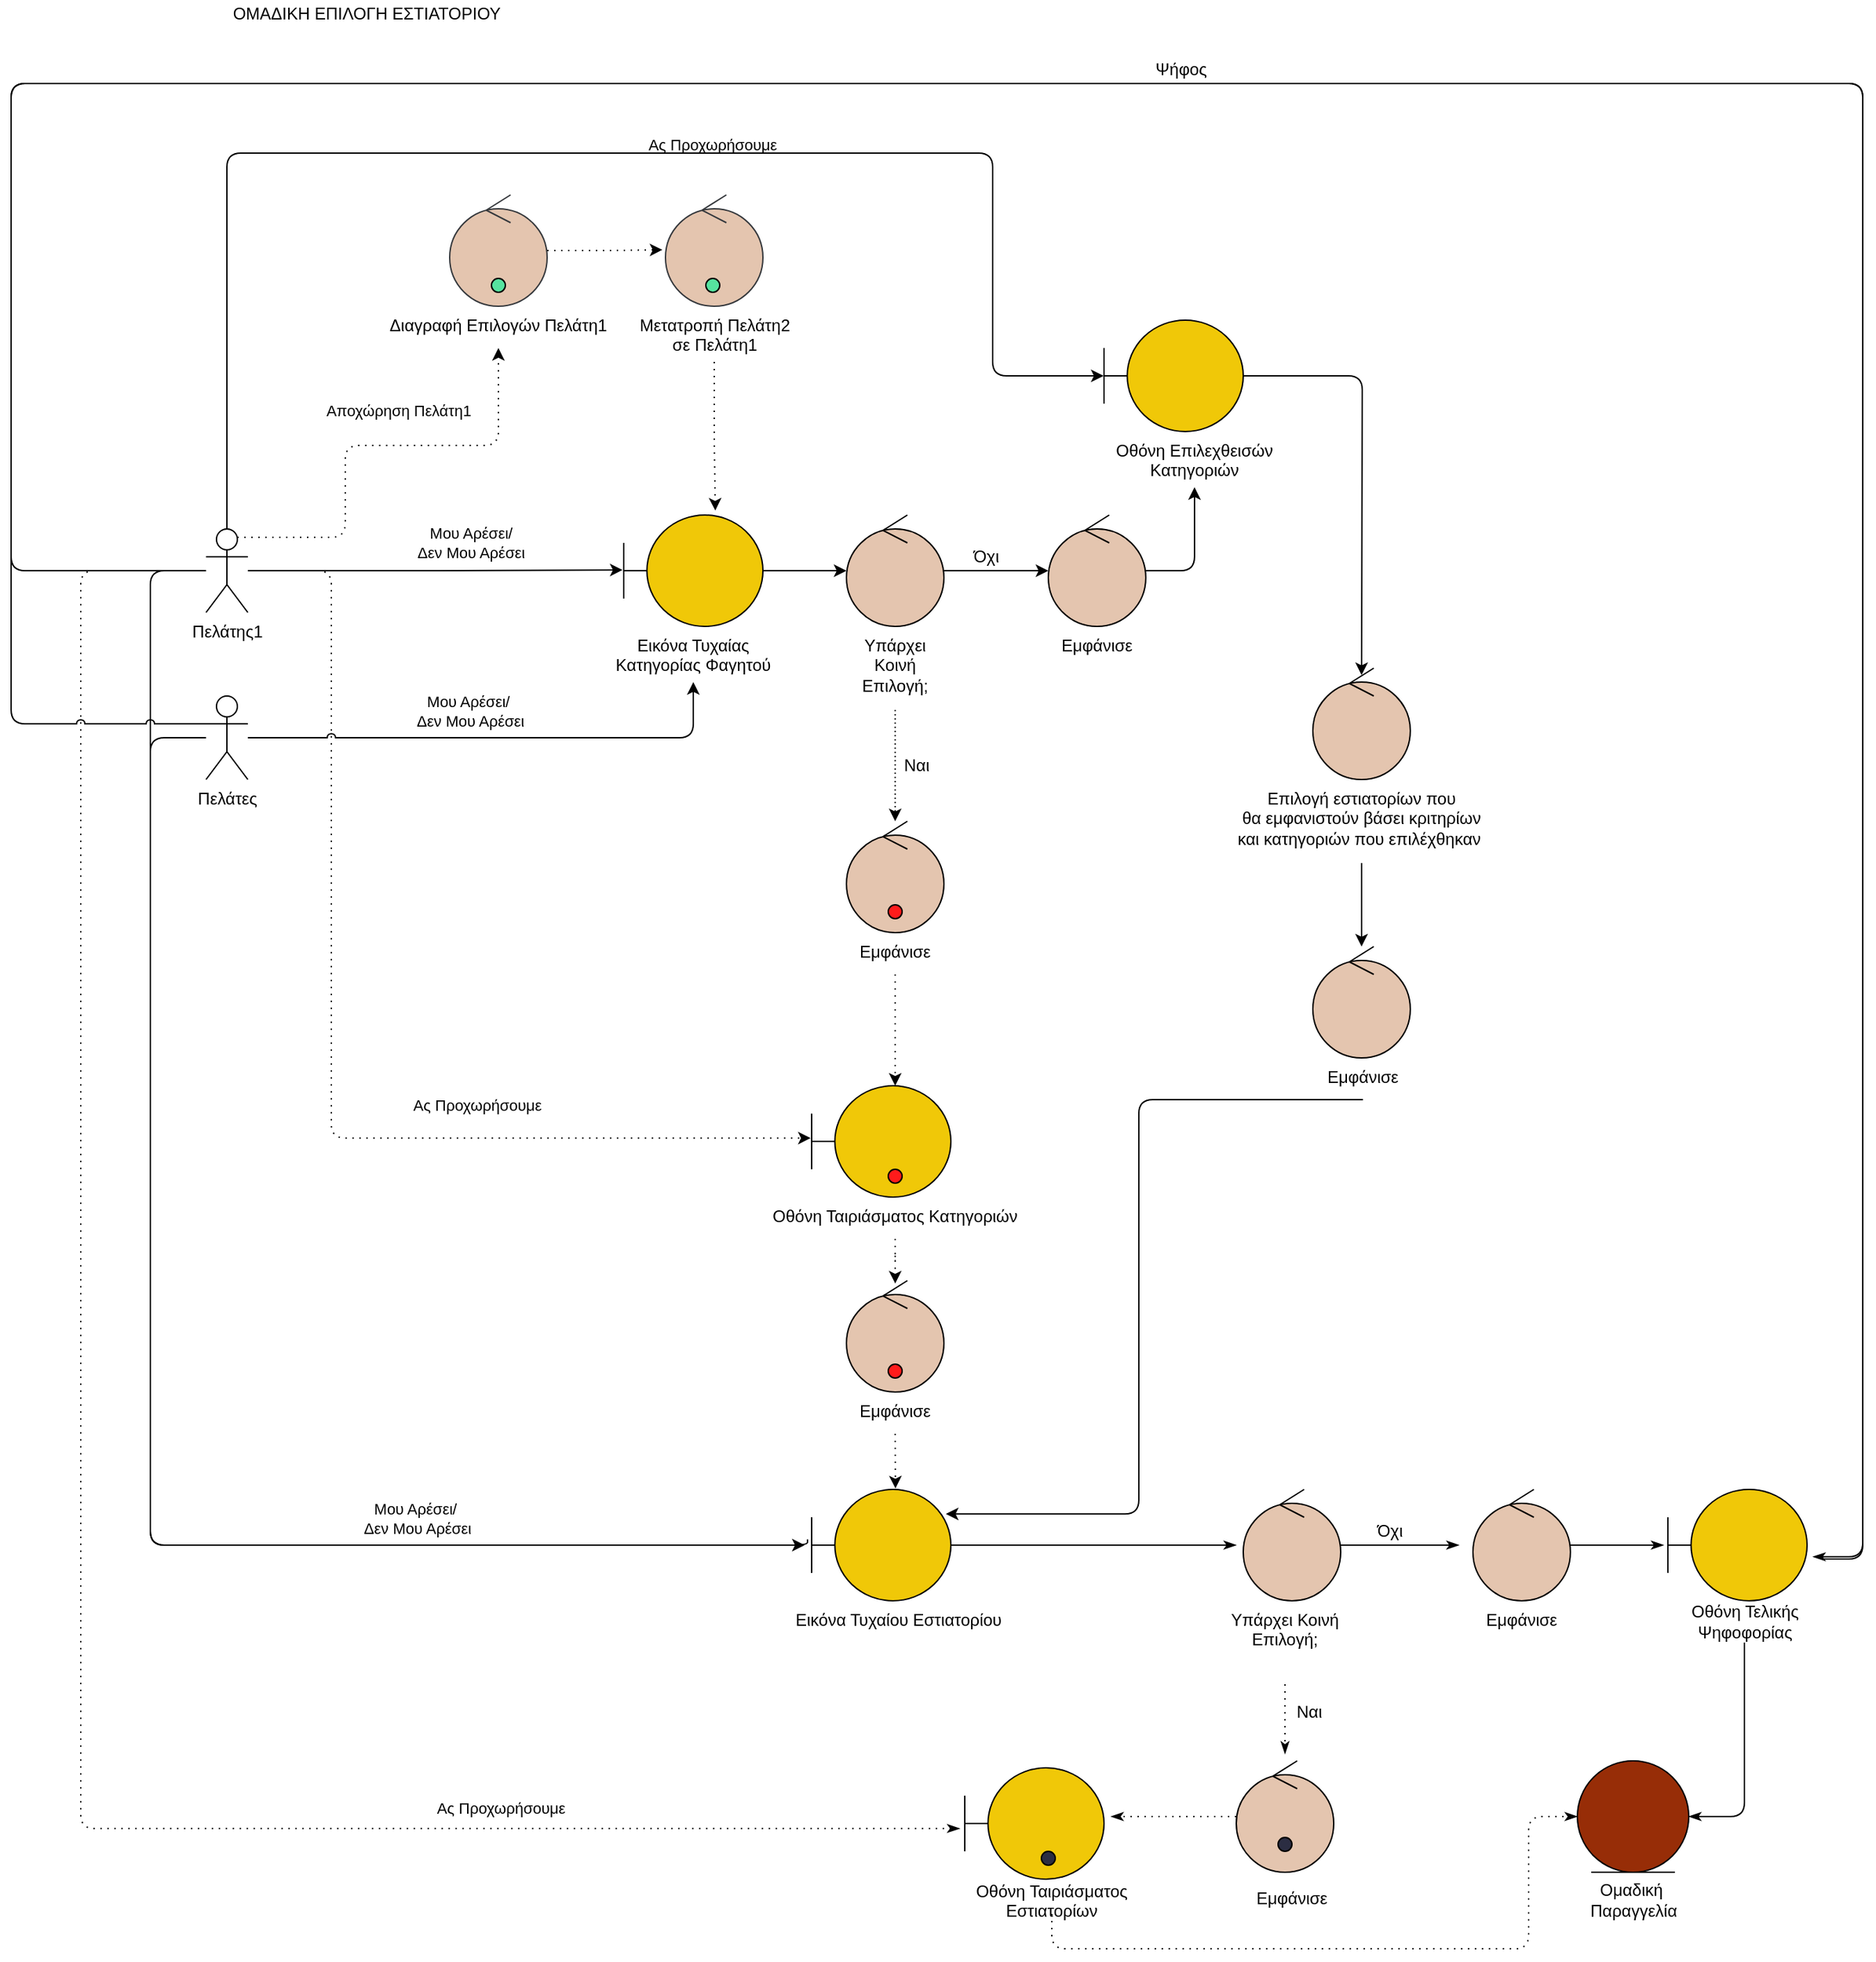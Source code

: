 <mxfile version="18.0.5" type="device"><diagram id="uHfvvN2AQdhe62Gos8ld" name="Page-1"><mxGraphModel dx="3519" dy="521" grid="1" gridSize="10" guides="1" tooltips="1" connect="1" arrows="1" fold="1" page="1" pageScale="1" pageWidth="827" pageHeight="1169" math="0" shadow="0"><root><mxCell id="0"/><mxCell id="1" parent="0"/><mxCell id="l14kzdqZGEYlCAnCeNNU-1" style="edgeStyle=orthogonalEdgeStyle;rounded=0;orthogonalLoop=1;jettySize=auto;html=1;entryX=-0.008;entryY=0.493;entryDx=0;entryDy=0;entryPerimeter=0;" parent="1" source="l14kzdqZGEYlCAnCeNNU-5" target="l14kzdqZGEYlCAnCeNNU-9" edge="1"><mxGeometry relative="1" as="geometry"/></mxCell><mxCell id="l14kzdqZGEYlCAnCeNNU-2" value="Μου Αρέσει/&lt;br&gt;Δεν Μου Αρέσει" style="edgeLabel;html=1;align=center;verticalAlign=middle;resizable=0;points=[];labelBackgroundColor=none;" parent="l14kzdqZGEYlCAnCeNNU-1" vertex="1" connectable="0"><mxGeometry x="-0.22" y="-2" relative="1" as="geometry"><mxPoint x="55" y="-22" as="offset"/></mxGeometry></mxCell><mxCell id="l14kzdqZGEYlCAnCeNNU-3" style="edgeStyle=orthogonalEdgeStyle;rounded=1;orthogonalLoop=1;jettySize=auto;html=1;entryX=-0.007;entryY=0.47;entryDx=0;entryDy=0;entryPerimeter=0;fillColor=#a20025;strokeColor=#000000;dashed=1;dashPattern=1 4;jumpStyle=arc;" parent="1" source="l14kzdqZGEYlCAnCeNNU-5" target="l14kzdqZGEYlCAnCeNNU-33" edge="1"><mxGeometry relative="1" as="geometry"><Array as="points"><mxPoint x="-2200" y="420"/><mxPoint x="-2200" y="828"/></Array></mxGeometry></mxCell><mxCell id="l14kzdqZGEYlCAnCeNNU-4" style="edgeStyle=orthogonalEdgeStyle;rounded=1;orthogonalLoop=1;jettySize=auto;html=1;entryX=-0.003;entryY=0.494;entryDx=0;entryDy=0;entryPerimeter=0;" parent="1" source="l14kzdqZGEYlCAnCeNNU-5" target="l14kzdqZGEYlCAnCeNNU-25" edge="1"><mxGeometry relative="1" as="geometry"><Array as="points"><mxPoint x="-2275" y="120"/><mxPoint x="-1725" y="120"/><mxPoint x="-1725" y="280"/><mxPoint x="-1645" y="280"/></Array></mxGeometry></mxCell><mxCell id="l14kzdqZGEYlCAnCeNNU-73" style="edgeStyle=orthogonalEdgeStyle;rounded=1;jumpStyle=arc;orthogonalLoop=1;jettySize=auto;html=1;entryX=-0.03;entryY=0.448;entryDx=0;entryDy=0;entryPerimeter=0;endArrow=none;endFill=0;" parent="1" source="l14kzdqZGEYlCAnCeNNU-5" target="l14kzdqZGEYlCAnCeNNU-59" edge="1"><mxGeometry relative="1" as="geometry"><Array as="points"><mxPoint x="-2330" y="420"/><mxPoint x="-2330" y="1120"/><mxPoint x="-1858" y="1120"/></Array></mxGeometry></mxCell><mxCell id="l14kzdqZGEYlCAnCeNNU-90" style="edgeStyle=orthogonalEdgeStyle;rounded=1;jumpStyle=arc;orthogonalLoop=1;jettySize=auto;html=1;entryX=-0.036;entryY=0.545;entryDx=0;entryDy=0;entryPerimeter=0;dashed=1;dashPattern=1 4;startArrow=none;startFill=0;endArrow=classicThin;endFill=1;" parent="1" source="l14kzdqZGEYlCAnCeNNU-5" target="l14kzdqZGEYlCAnCeNNU-88" edge="1"><mxGeometry relative="1" as="geometry"><Array as="points"><mxPoint x="-2380" y="420"/><mxPoint x="-2380" y="1324"/></Array></mxGeometry></mxCell><mxCell id="l14kzdqZGEYlCAnCeNNU-95" style="edgeStyle=orthogonalEdgeStyle;rounded=1;jumpStyle=arc;orthogonalLoop=1;jettySize=auto;html=1;entryX=1.042;entryY=0.605;entryDx=0;entryDy=0;entryPerimeter=0;startArrow=none;startFill=0;endArrow=classicThin;endFill=1;" parent="1" source="l14kzdqZGEYlCAnCeNNU-5" target="l14kzdqZGEYlCAnCeNNU-92" edge="1"><mxGeometry relative="1" as="geometry"><Array as="points"><mxPoint x="-2430" y="420"/><mxPoint x="-2430" y="70"/><mxPoint x="-1100" y="70"/><mxPoint x="-1100" y="1128"/></Array></mxGeometry></mxCell><mxCell id="l14kzdqZGEYlCAnCeNNU-5" value="Πελάτης1" style="shape=umlActor;verticalLabelPosition=bottom;verticalAlign=top;html=1;outlineConnect=0;" parent="1" vertex="1"><mxGeometry x="-2290" y="390" width="30" height="60" as="geometry"/></mxCell><mxCell id="l14kzdqZGEYlCAnCeNNU-6" style="edgeStyle=orthogonalEdgeStyle;rounded=1;orthogonalLoop=1;jettySize=auto;html=1;fillColor=#ffff88;strokeColor=#000000;dashed=1;dashPattern=1 4;entryX=0.5;entryY=1;entryDx=0;entryDy=0;exitX=0.75;exitY=0.1;exitDx=0;exitDy=0;exitPerimeter=0;" parent="1" source="l14kzdqZGEYlCAnCeNNU-5" target="l14kzdqZGEYlCAnCeNNU-51" edge="1"><mxGeometry relative="1" as="geometry"><mxPoint x="-2080" y="240" as="targetPoint"/><Array as="points"><mxPoint x="-2190" y="396"/><mxPoint x="-2190" y="330"/><mxPoint x="-2080" y="330"/></Array></mxGeometry></mxCell><mxCell id="l14kzdqZGEYlCAnCeNNU-7" value="Αποχώρηση Πελάτη1" style="edgeLabel;html=1;align=center;verticalAlign=middle;resizable=0;points=[];labelBackgroundColor=none;" parent="l14kzdqZGEYlCAnCeNNU-6" vertex="1" connectable="0"><mxGeometry x="0.497" y="-1" relative="1" as="geometry"><mxPoint x="-61" y="-26" as="offset"/></mxGeometry></mxCell><mxCell id="l14kzdqZGEYlCAnCeNNU-8" style="edgeStyle=orthogonalEdgeStyle;rounded=0;orthogonalLoop=1;jettySize=auto;html=1;" parent="1" source="l14kzdqZGEYlCAnCeNNU-9" target="l14kzdqZGEYlCAnCeNNU-45" edge="1"><mxGeometry relative="1" as="geometry"/></mxCell><mxCell id="l14kzdqZGEYlCAnCeNNU-9" value="" style="shape=umlBoundary;whiteSpace=wrap;html=1;fillColor=#F0C808;" parent="1" vertex="1"><mxGeometry x="-1990" y="380" width="100" height="80" as="geometry"/></mxCell><mxCell id="l14kzdqZGEYlCAnCeNNU-10" style="edgeStyle=orthogonalEdgeStyle;rounded=1;orthogonalLoop=1;jettySize=auto;html=1;entryX=0.5;entryY=1;entryDx=0;entryDy=0;jumpStyle=arc;" parent="1" source="l14kzdqZGEYlCAnCeNNU-12" target="l14kzdqZGEYlCAnCeNNU-53" edge="1"><mxGeometry relative="1" as="geometry"><Array as="points"><mxPoint x="-1940" y="540"/></Array></mxGeometry></mxCell><mxCell id="l14kzdqZGEYlCAnCeNNU-11" style="edgeStyle=orthogonalEdgeStyle;rounded=1;orthogonalLoop=1;jettySize=auto;html=1;jumpStyle=arc;" parent="1" source="l14kzdqZGEYlCAnCeNNU-12" edge="1"><mxGeometry relative="1" as="geometry"><mxPoint x="-1860" y="1120" as="targetPoint"/><Array as="points"><mxPoint x="-2330" y="540"/><mxPoint x="-2330" y="1120"/></Array></mxGeometry></mxCell><mxCell id="l14kzdqZGEYlCAnCeNNU-96" style="edgeStyle=orthogonalEdgeStyle;rounded=1;jumpStyle=arc;orthogonalLoop=1;jettySize=auto;html=1;startArrow=none;startFill=0;endArrow=none;endFill=0;" parent="1" source="l14kzdqZGEYlCAnCeNNU-12" edge="1"><mxGeometry relative="1" as="geometry"><mxPoint x="-1130" y="1130" as="targetPoint"/><Array as="points"><mxPoint x="-2430" y="530"/><mxPoint x="-2430" y="70"/><mxPoint x="-1100" y="70"/><mxPoint x="-1100" y="1130"/></Array></mxGeometry></mxCell><mxCell id="l14kzdqZGEYlCAnCeNNU-12" value="Πελάτες" style="shape=umlActor;verticalLabelPosition=bottom;verticalAlign=top;html=1;outlineConnect=0;" parent="1" vertex="1"><mxGeometry x="-2290" y="510" width="30" height="60" as="geometry"/></mxCell><mxCell id="l14kzdqZGEYlCAnCeNNU-19" value="Μου Αρέσει/&lt;br&gt;&amp;nbsp;Δεν Μου Αρέσει" style="edgeLabel;html=1;align=center;verticalAlign=middle;resizable=0;points=[];labelBackgroundColor=none;" parent="1" vertex="1" connectable="0"><mxGeometry x="-2090" y="550" as="geometry"><mxPoint x="-12" y="-29" as="offset"/></mxGeometry></mxCell><mxCell id="l14kzdqZGEYlCAnCeNNU-22" style="edgeStyle=orthogonalEdgeStyle;rounded=1;orthogonalLoop=1;jettySize=auto;html=1;entryX=0.5;entryY=1;entryDx=0;entryDy=0;" parent="1" source="l14kzdqZGEYlCAnCeNNU-23" target="l14kzdqZGEYlCAnCeNNU-56" edge="1"><mxGeometry relative="1" as="geometry"><Array as="points"><mxPoint x="-1580" y="420"/></Array></mxGeometry></mxCell><mxCell id="l14kzdqZGEYlCAnCeNNU-23" value="" style="ellipse;shape=umlControl;whiteSpace=wrap;html=1;fillColor=#E4C5AF;" parent="1" vertex="1"><mxGeometry x="-1685" y="380" width="70" height="80" as="geometry"/></mxCell><mxCell id="l14kzdqZGEYlCAnCeNNU-24" style="edgeStyle=orthogonalEdgeStyle;rounded=1;orthogonalLoop=1;jettySize=auto;html=1;" parent="1" source="l14kzdqZGEYlCAnCeNNU-25" edge="1"><mxGeometry relative="1" as="geometry"><mxPoint x="-1460" y="495" as="targetPoint"/></mxGeometry></mxCell><mxCell id="l14kzdqZGEYlCAnCeNNU-25" value="" style="shape=umlBoundary;whiteSpace=wrap;html=1;fillColor=#F0C808;" parent="1" vertex="1"><mxGeometry x="-1645" y="240" width="100" height="80" as="geometry"/></mxCell><mxCell id="l14kzdqZGEYlCAnCeNNU-28" style="edgeStyle=orthogonalEdgeStyle;rounded=0;orthogonalLoop=1;jettySize=auto;html=1;exitX=0.5;exitY=1;exitDx=0;exitDy=0;" parent="1" source="l14kzdqZGEYlCAnCeNNU-50" target="l14kzdqZGEYlCAnCeNNU-30" edge="1"><mxGeometry relative="1" as="geometry"><mxPoint x="-1465" y="712.5" as="sourcePoint"/></mxGeometry></mxCell><mxCell id="l14kzdqZGEYlCAnCeNNU-29" style="edgeStyle=orthogonalEdgeStyle;rounded=1;orthogonalLoop=1;jettySize=auto;html=1;exitX=0.5;exitY=1;exitDx=0;exitDy=0;entryX=0.964;entryY=0.22;entryDx=0;entryDy=0;entryPerimeter=0;" parent="1" source="l14kzdqZGEYlCAnCeNNU-65" target="l14kzdqZGEYlCAnCeNNU-59" edge="1"><mxGeometry relative="1" as="geometry"><mxPoint x="-1740" y="1080" as="targetPoint"/><Array as="points"><mxPoint x="-1620" y="800"/><mxPoint x="-1620" y="1098"/></Array></mxGeometry></mxCell><mxCell id="l14kzdqZGEYlCAnCeNNU-30" value="" style="ellipse;shape=umlControl;whiteSpace=wrap;html=1;fillColor=#E4C5AF;" parent="1" vertex="1"><mxGeometry x="-1495" y="690" width="70" height="80" as="geometry"/></mxCell><mxCell id="l14kzdqZGEYlCAnCeNNU-31" style="edgeStyle=orthogonalEdgeStyle;rounded=0;orthogonalLoop=1;jettySize=auto;html=1;fillColor=#a20025;strokeColor=#000000;exitX=0.5;exitY=1;exitDx=0;exitDy=0;dashed=1;dashPattern=1 4;" parent="1" source="l14kzdqZGEYlCAnCeNNU-57" target="l14kzdqZGEYlCAnCeNNU-33" edge="1"><mxGeometry relative="1" as="geometry"><mxPoint x="-1710" y="535" as="targetPoint"/><Array as="points"><mxPoint x="-1795" y="760"/><mxPoint x="-1795" y="760"/></Array></mxGeometry></mxCell><mxCell id="l14kzdqZGEYlCAnCeNNU-32" value="" style="ellipse;shape=umlControl;whiteSpace=wrap;html=1;fillColor=#E4C5AF;fontColor=#ffffff;strokeColor=#000000;" parent="1" vertex="1"><mxGeometry x="-1830" y="600" width="70" height="80" as="geometry"/></mxCell><mxCell id="l14kzdqZGEYlCAnCeNNU-33" value="" style="shape=umlBoundary;whiteSpace=wrap;html=1;fillColor=#F0C808;fontColor=#ffffff;strokeColor=#000000;" parent="1" vertex="1"><mxGeometry x="-1855" y="790" width="100" height="80" as="geometry"/></mxCell><mxCell id="l14kzdqZGEYlCAnCeNNU-34" style="edgeStyle=orthogonalEdgeStyle;rounded=0;orthogonalLoop=1;jettySize=auto;html=1;entryX=0.602;entryY=-0.009;entryDx=0;entryDy=0;entryPerimeter=0;fillColor=#a20025;strokeColor=#000000;exitX=0.5;exitY=1;exitDx=0;exitDy=0;dashed=1;dashPattern=1 4;" parent="1" source="l14kzdqZGEYlCAnCeNNU-62" target="l14kzdqZGEYlCAnCeNNU-59" edge="1"><mxGeometry relative="1" as="geometry"><mxPoint x="-1790.21" y="1076.89" as="targetPoint"/><Array as="points"/></mxGeometry></mxCell><mxCell id="l14kzdqZGEYlCAnCeNNU-35" value="" style="ellipse;shape=umlControl;whiteSpace=wrap;html=1;fillColor=#E4C5AF;fontColor=#ffffff;strokeColor=#000000;" parent="1" vertex="1"><mxGeometry x="-1830" y="930" width="70" height="80" as="geometry"/></mxCell><mxCell id="l14kzdqZGEYlCAnCeNNU-36" value="&lt;div style=&quot;&quot;&gt;&lt;font face=&quot;helvetica&quot;&gt;&lt;span style=&quot;font-size: 11px;&quot;&gt;Ας Προχωρήσουμε&lt;/span&gt;&lt;/font&gt;&lt;/div&gt;" style="text;whiteSpace=wrap;html=1;labelBackgroundColor=none;align=center;" parent="1" vertex="1"><mxGeometry x="-2145" y="790" width="100" height="30" as="geometry"/></mxCell><mxCell id="l14kzdqZGEYlCAnCeNNU-38" value="ΟΜΑΔΙΚΗ ΕΠΙΛΟΓΗ ΕΣΤΙΑΤΟΡΙΟΥ" style="text;html=1;align=center;verticalAlign=middle;resizable=0;points=[];autosize=1;strokeColor=none;fillColor=none;" parent="1" vertex="1"><mxGeometry x="-2280" y="10" width="210" height="20" as="geometry"/></mxCell><mxCell id="l14kzdqZGEYlCAnCeNNU-39" style="edgeStyle=orthogonalEdgeStyle;rounded=0;orthogonalLoop=1;jettySize=auto;html=1;entryX=-0.031;entryY=0.493;entryDx=0;entryDy=0;entryPerimeter=0;fillColor=#d80073;strokeColor=#000000;dashed=1;dashPattern=1 4;" parent="1" source="l14kzdqZGEYlCAnCeNNU-40" target="l14kzdqZGEYlCAnCeNNU-42" edge="1"><mxGeometry relative="1" as="geometry"/></mxCell><mxCell id="l14kzdqZGEYlCAnCeNNU-40" value="" style="ellipse;shape=umlControl;whiteSpace=wrap;html=1;fillColor=#E4C5AF;strokeColor=#36393d;" parent="1" vertex="1"><mxGeometry x="-2115" y="150" width="70" height="80" as="geometry"/></mxCell><mxCell id="l14kzdqZGEYlCAnCeNNU-41" style="edgeStyle=orthogonalEdgeStyle;rounded=0;orthogonalLoop=1;jettySize=auto;html=1;entryX=0.658;entryY=-0.04;entryDx=0;entryDy=0;entryPerimeter=0;fillColor=#d80073;strokeColor=#000000;exitX=0.5;exitY=1;exitDx=0;exitDy=0;dashed=1;dashPattern=1 4;" parent="1" source="l14kzdqZGEYlCAnCeNNU-52" target="l14kzdqZGEYlCAnCeNNU-9" edge="1"><mxGeometry relative="1" as="geometry"/></mxCell><mxCell id="l14kzdqZGEYlCAnCeNNU-42" value="" style="ellipse;shape=umlControl;whiteSpace=wrap;html=1;fillColor=#E4C5AF;strokeColor=#36393d;" parent="1" vertex="1"><mxGeometry x="-1960" y="150" width="70" height="80" as="geometry"/></mxCell><mxCell id="l14kzdqZGEYlCAnCeNNU-43" style="edgeStyle=orthogonalEdgeStyle;rounded=0;orthogonalLoop=1;jettySize=auto;html=1;" parent="1" source="l14kzdqZGEYlCAnCeNNU-45" target="l14kzdqZGEYlCAnCeNNU-23" edge="1"><mxGeometry relative="1" as="geometry"/></mxCell><mxCell id="l14kzdqZGEYlCAnCeNNU-44" style="edgeStyle=orthogonalEdgeStyle;rounded=0;orthogonalLoop=1;jettySize=auto;html=1;fillColor=#a20025;strokeColor=#000000;exitX=0.5;exitY=1;exitDx=0;exitDy=0;dashed=1;dashPattern=1 2;" parent="1" source="l14kzdqZGEYlCAnCeNNU-54" target="l14kzdqZGEYlCAnCeNNU-32" edge="1"><mxGeometry relative="1" as="geometry"/></mxCell><mxCell id="l14kzdqZGEYlCAnCeNNU-45" value="" style="ellipse;shape=umlControl;whiteSpace=wrap;html=1;fillColor=#E4C5AF;" parent="1" vertex="1"><mxGeometry x="-1830" y="380" width="70" height="80" as="geometry"/></mxCell><mxCell id="l14kzdqZGEYlCAnCeNNU-46" value="Όχι" style="text;html=1;align=center;verticalAlign=middle;resizable=0;points=[];autosize=1;strokeColor=none;fillColor=none;" parent="1" vertex="1"><mxGeometry x="-1745" y="400" width="30" height="20" as="geometry"/></mxCell><mxCell id="l14kzdqZGEYlCAnCeNNU-47" value="Ναι" style="text;html=1;align=center;verticalAlign=middle;resizable=0;points=[];autosize=1;strokeColor=none;fillColor=none;" parent="1" vertex="1"><mxGeometry x="-1795" y="550" width="30" height="20" as="geometry"/></mxCell><mxCell id="l14kzdqZGEYlCAnCeNNU-49" value="" style="ellipse;shape=umlControl;whiteSpace=wrap;html=1;fillColor=#E4C5AF;" parent="1" vertex="1"><mxGeometry x="-1495" y="490" width="70" height="80" as="geometry"/></mxCell><mxCell id="l14kzdqZGEYlCAnCeNNU-50" value="&lt;span style=&quot;font-family: helvetica; font-size: 12px; font-style: normal; font-weight: 400; letter-spacing: normal; text-indent: 0px; text-transform: none; word-spacing: 0px; display: inline; float: none;&quot;&gt;Επιλογή εστιατορίων που &lt;br&gt;θα εμφανιστούν βάσει κριτηρίων &lt;br&gt;και κατηγοριών που επιλέχθηκαν&amp;nbsp;&lt;/span&gt;" style="text;whiteSpace=wrap;html=1;align=center;labelBackgroundColor=none;fontColor=default;" parent="1" vertex="1"><mxGeometry x="-1565" y="570" width="210" height="60" as="geometry"/></mxCell><mxCell id="l14kzdqZGEYlCAnCeNNU-51" value="&lt;span style=&quot;font-family: helvetica; font-size: 12px; font-style: normal; font-weight: 400; letter-spacing: normal; text-indent: 0px; text-transform: none; word-spacing: 0px; display: inline; float: none;&quot;&gt;Διαγραφή Επιλογών Πελάτη1&lt;/span&gt;" style="text;whiteSpace=wrap;html=1;align=center;labelBackgroundColor=none;fontColor=default;" parent="1" vertex="1"><mxGeometry x="-2175" y="230" width="190" height="30" as="geometry"/></mxCell><mxCell id="l14kzdqZGEYlCAnCeNNU-52" value="&lt;span style=&quot;font-family: helvetica; font-size: 12px; font-style: normal; font-weight: 400; letter-spacing: normal; text-indent: 0px; text-transform: none; word-spacing: 0px; display: inline; float: none;&quot;&gt;Μετατροπή Πελάτη2&lt;br&gt;σε Πελάτη1&lt;/span&gt;" style="text;whiteSpace=wrap;html=1;align=center;labelBackgroundColor=none;fontColor=default;" parent="1" vertex="1"><mxGeometry x="-1992.5" y="230" width="135" height="40" as="geometry"/></mxCell><mxCell id="l14kzdqZGEYlCAnCeNNU-53" value="&lt;span style=&quot;font-family: helvetica; font-size: 12px; font-style: normal; font-weight: 400; letter-spacing: normal; text-indent: 0px; text-transform: none; word-spacing: 0px; display: inline; float: none;&quot;&gt;Εικόνα Τυχαίας &lt;br&gt;Κατηγορίας Φαγητού&lt;/span&gt;" style="text;whiteSpace=wrap;html=1;align=center;labelBackgroundColor=none;fontColor=default;" parent="1" vertex="1"><mxGeometry x="-2010" y="460" width="140" height="40" as="geometry"/></mxCell><mxCell id="l14kzdqZGEYlCAnCeNNU-54" value="&lt;meta charset=&quot;utf-8&quot;&gt;&lt;span style=&quot;font-family: helvetica; font-size: 12px; font-style: normal; font-weight: 400; letter-spacing: normal; text-indent: 0px; text-transform: none; word-spacing: 0px; display: inline; float: none;&quot;&gt;Υπάρχει&lt;/span&gt;&lt;br style=&quot;font-family: helvetica; font-size: 12px; font-style: normal; font-weight: 400; letter-spacing: normal; text-indent: 0px; text-transform: none; word-spacing: 0px;&quot;&gt;&lt;span style=&quot;font-family: helvetica; font-size: 12px; font-style: normal; font-weight: 400; letter-spacing: normal; text-indent: 0px; text-transform: none; word-spacing: 0px; display: inline; float: none;&quot;&gt;Κοινή&lt;/span&gt;&lt;br style=&quot;font-family: helvetica; font-size: 12px; font-style: normal; font-weight: 400; letter-spacing: normal; text-indent: 0px; text-transform: none; word-spacing: 0px;&quot;&gt;&lt;span style=&quot;font-family: helvetica; font-size: 12px; font-style: normal; font-weight: 400; letter-spacing: normal; text-indent: 0px; text-transform: none; word-spacing: 0px; display: inline; float: none;&quot;&gt;Επιλογή;&lt;/span&gt;" style="text;whiteSpace=wrap;html=1;align=center;labelBackgroundColor=none;fontColor=default;" parent="1" vertex="1"><mxGeometry x="-1835" y="460" width="80" height="60" as="geometry"/></mxCell><mxCell id="l14kzdqZGEYlCAnCeNNU-55" value="&lt;meta charset=&quot;utf-8&quot;&gt;&lt;span style=&quot;font-family: helvetica; font-size: 12px; font-style: normal; font-weight: 400; letter-spacing: normal; text-indent: 0px; text-transform: none; word-spacing: 0px; display: inline; float: none;&quot;&gt;Εμφάνισε&lt;/span&gt;" style="text;whiteSpace=wrap;html=1;align=center;labelBackgroundColor=none;fontColor=default;" parent="1" vertex="1"><mxGeometry x="-1690" y="460" width="80" height="30" as="geometry"/></mxCell><mxCell id="l14kzdqZGEYlCAnCeNNU-56" value="&lt;span style=&quot;font-family: helvetica; font-size: 12px; font-style: normal; font-weight: 400; letter-spacing: normal; text-indent: 0px; text-transform: none; word-spacing: 0px; display: inline; float: none;&quot;&gt;Οθόνη Επιλεχθεισών &lt;br&gt;Κατηγοριών&lt;/span&gt;" style="text;whiteSpace=wrap;html=1;align=center;labelBackgroundColor=none;fontColor=default;" parent="1" vertex="1"><mxGeometry x="-1655" y="320" width="150" height="40" as="geometry"/></mxCell><mxCell id="l14kzdqZGEYlCAnCeNNU-57" value="&lt;meta charset=&quot;utf-8&quot;&gt;&lt;span style=&quot;font-family: helvetica; font-size: 12px; font-style: normal; font-weight: 400; letter-spacing: normal; text-indent: 0px; text-transform: none; word-spacing: 0px; display: inline; float: none;&quot;&gt;Εμφάνισε&lt;/span&gt;" style="text;whiteSpace=wrap;html=1;align=center;labelBackgroundColor=none;fontColor=default;" parent="1" vertex="1"><mxGeometry x="-1835" y="680" width="80" height="30" as="geometry"/></mxCell><mxCell id="l14kzdqZGEYlCAnCeNNU-58" value="&lt;span style=&quot;font-family: &amp;quot;helvetica&amp;quot; ; font-size: 12px ; font-style: normal ; font-weight: 400 ; letter-spacing: normal ; text-indent: 0px ; text-transform: none ; word-spacing: 0px ; display: inline ; float: none&quot;&gt;Εικόνα Τυχαίου Εστιατορίου&lt;br&gt;&amp;nbsp;&lt;/span&gt;" style="text;whiteSpace=wrap;html=1;align=center;labelBackgroundColor=none;fontColor=default;" parent="1" vertex="1"><mxGeometry x="-1895" y="1160" width="205" height="30" as="geometry"/></mxCell><mxCell id="l14kzdqZGEYlCAnCeNNU-75" style="edgeStyle=orthogonalEdgeStyle;rounded=1;jumpStyle=arc;orthogonalLoop=1;jettySize=auto;html=1;endArrow=classicThin;endFill=1;startArrow=none;startFill=0;" parent="1" source="l14kzdqZGEYlCAnCeNNU-59" edge="1"><mxGeometry relative="1" as="geometry"><mxPoint x="-1550" y="1120" as="targetPoint"/></mxGeometry></mxCell><mxCell id="l14kzdqZGEYlCAnCeNNU-59" value="" style="shape=umlBoundary;whiteSpace=wrap;html=1;fillColor=#F0C808;fontColor=#ffffff;strokeColor=#000000;" parent="1" vertex="1"><mxGeometry x="-1855" y="1080" width="100" height="80" as="geometry"/></mxCell><mxCell id="l14kzdqZGEYlCAnCeNNU-60" style="edgeStyle=orthogonalEdgeStyle;rounded=1;orthogonalLoop=1;jettySize=auto;html=1;entryX=0.5;entryY=0.026;entryDx=0;entryDy=0;entryPerimeter=0;fontColor=default;strokeColor=#000000;dashed=1;dashPattern=1 4;" parent="1" source="l14kzdqZGEYlCAnCeNNU-61" target="l14kzdqZGEYlCAnCeNNU-35" edge="1"><mxGeometry relative="1" as="geometry"/></mxCell><mxCell id="l14kzdqZGEYlCAnCeNNU-61" value="&lt;meta charset=&quot;utf-8&quot;&gt;&lt;span style=&quot;font-family: helvetica; font-size: 12px; font-style: normal; font-weight: 400; letter-spacing: normal; text-indent: 0px; text-transform: none; word-spacing: 0px; display: inline; float: none;&quot;&gt;Οθόνη Ταιριάσματος Κατηγοριών&lt;/span&gt;" style="text;whiteSpace=wrap;html=1;align=center;labelBackgroundColor=none;fontColor=default;" parent="1" vertex="1"><mxGeometry x="-1905" y="870" width="220" height="30" as="geometry"/></mxCell><mxCell id="l14kzdqZGEYlCAnCeNNU-62" value="&lt;meta charset=&quot;utf-8&quot;&gt;&lt;span style=&quot;font-family: helvetica; font-size: 12px; font-style: normal; font-weight: 400; letter-spacing: normal; text-indent: 0px; text-transform: none; word-spacing: 0px; display: inline; float: none;&quot;&gt;Εμφάνισε&lt;/span&gt;" style="text;whiteSpace=wrap;html=1;align=center;labelBackgroundColor=none;fontColor=default;" parent="1" vertex="1"><mxGeometry x="-1835" y="1010" width="80" height="30" as="geometry"/></mxCell><mxCell id="l14kzdqZGEYlCAnCeNNU-65" value="&lt;meta charset=&quot;utf-8&quot;&gt;&lt;span style=&quot;font-family: helvetica; font-size: 12px; font-style: normal; font-weight: 400; letter-spacing: normal; text-indent: 0px; text-transform: none; word-spacing: 0px; display: inline; float: none;&quot;&gt;Εμφάνισε&lt;/span&gt;" style="text;whiteSpace=wrap;html=1;align=center;labelBackgroundColor=none;fontColor=default;" parent="1" vertex="1"><mxGeometry x="-1499" y="770" width="80" height="30" as="geometry"/></mxCell><mxCell id="l14kzdqZGEYlCAnCeNNU-66" value="&lt;div style=&quot;&quot;&gt;&lt;font face=&quot;helvetica&quot;&gt;&lt;span style=&quot;font-size: 11px;&quot;&gt;Ας Προχωρήσουμε&lt;/span&gt;&lt;/font&gt;&lt;/div&gt;" style="text;whiteSpace=wrap;html=1;labelBackgroundColor=none;align=center;" parent="1" vertex="1"><mxGeometry x="-1976" y="100" width="100" height="30" as="geometry"/></mxCell><mxCell id="l14kzdqZGEYlCAnCeNNU-72" value="Μου Αρέσει/&lt;br&gt;&amp;nbsp;Δεν Μου Αρέσει" style="edgeLabel;html=1;align=center;verticalAlign=middle;resizable=0;points=[];labelBackgroundColor=none;" parent="1" vertex="1" connectable="0"><mxGeometry x="-2128" y="1130" as="geometry"><mxPoint x="-12" y="-29" as="offset"/></mxGeometry></mxCell><mxCell id="l14kzdqZGEYlCAnCeNNU-78" style="edgeStyle=orthogonalEdgeStyle;rounded=1;jumpStyle=arc;orthogonalLoop=1;jettySize=auto;html=1;startArrow=none;startFill=0;endArrow=classicThin;endFill=1;" parent="1" source="l14kzdqZGEYlCAnCeNNU-74" edge="1"><mxGeometry relative="1" as="geometry"><mxPoint x="-1390" y="1120" as="targetPoint"/></mxGeometry></mxCell><mxCell id="l14kzdqZGEYlCAnCeNNU-74" value="" style="ellipse;shape=umlControl;whiteSpace=wrap;html=1;fillColor=#E4C5AF;" parent="1" vertex="1"><mxGeometry x="-1545" y="1080" width="70" height="80" as="geometry"/></mxCell><mxCell id="l14kzdqZGEYlCAnCeNNU-80" style="edgeStyle=orthogonalEdgeStyle;rounded=1;jumpStyle=arc;orthogonalLoop=1;jettySize=auto;html=1;startArrow=none;startFill=0;endArrow=classicThin;endFill=1;dashed=1;dashPattern=1 4;" parent="1" source="l14kzdqZGEYlCAnCeNNU-76" edge="1"><mxGeometry relative="1" as="geometry"><mxPoint x="-1515" y="1270" as="targetPoint"/></mxGeometry></mxCell><mxCell id="l14kzdqZGEYlCAnCeNNU-76" value="&lt;span style=&quot;font-family: helvetica; font-size: 12px; font-style: normal; font-weight: 400; letter-spacing: normal; text-indent: 0px; text-transform: none; word-spacing: 0px; display: inline; float: none;&quot;&gt;Υπάρχει Κοινή Επιλογή&lt;/span&gt;&lt;font face=&quot;helvetica&quot;&gt;;&lt;/font&gt;" style="text;whiteSpace=wrap;html=1;align=center;labelBackgroundColor=none;fontColor=default;" parent="1" vertex="1"><mxGeometry x="-1555" y="1160" width="80" height="60" as="geometry"/></mxCell><mxCell id="l14kzdqZGEYlCAnCeNNU-93" style="edgeStyle=orthogonalEdgeStyle;rounded=1;jumpStyle=arc;orthogonalLoop=1;jettySize=auto;html=1;entryX=-0.03;entryY=0.5;entryDx=0;entryDy=0;entryPerimeter=0;startArrow=none;startFill=0;endArrow=classicThin;endFill=1;" parent="1" source="l14kzdqZGEYlCAnCeNNU-77" target="l14kzdqZGEYlCAnCeNNU-92" edge="1"><mxGeometry relative="1" as="geometry"/></mxCell><mxCell id="l14kzdqZGEYlCAnCeNNU-77" value="" style="ellipse;shape=umlControl;whiteSpace=wrap;html=1;fillColor=#E4C5AF;" parent="1" vertex="1"><mxGeometry x="-1380" y="1080" width="70" height="80" as="geometry"/></mxCell><mxCell id="l14kzdqZGEYlCAnCeNNU-79" value="Όχι" style="text;html=1;align=center;verticalAlign=middle;resizable=0;points=[];autosize=1;strokeColor=none;fillColor=none;" parent="1" vertex="1"><mxGeometry x="-1455" y="1100" width="30" height="20" as="geometry"/></mxCell><mxCell id="l14kzdqZGEYlCAnCeNNU-81" value="Ναι" style="text;html=1;align=center;verticalAlign=middle;resizable=0;points=[];autosize=1;strokeColor=none;fillColor=none;" parent="1" vertex="1"><mxGeometry x="-1513" y="1230" width="30" height="20" as="geometry"/></mxCell><mxCell id="l14kzdqZGEYlCAnCeNNU-83" value="&lt;meta charset=&quot;utf-8&quot;&gt;&lt;span style=&quot;font-family: helvetica; font-size: 12px; font-style: normal; font-weight: 400; letter-spacing: normal; text-indent: 0px; text-transform: none; word-spacing: 0px; display: inline; float: none;&quot;&gt;Εμφάνισε&lt;/span&gt;" style="text;whiteSpace=wrap;html=1;align=center;labelBackgroundColor=none;fontColor=default;" parent="1" vertex="1"><mxGeometry x="-1385" y="1160" width="80" height="30" as="geometry"/></mxCell><mxCell id="l14kzdqZGEYlCAnCeNNU-87" style="edgeStyle=orthogonalEdgeStyle;rounded=1;jumpStyle=arc;orthogonalLoop=1;jettySize=auto;html=1;dashed=1;dashPattern=1 4;startArrow=none;startFill=0;endArrow=classicThin;endFill=1;" parent="1" source="l14kzdqZGEYlCAnCeNNU-84" edge="1"><mxGeometry relative="1" as="geometry"><mxPoint x="-1640" y="1315" as="targetPoint"/></mxGeometry></mxCell><mxCell id="l14kzdqZGEYlCAnCeNNU-84" value="" style="ellipse;shape=umlControl;whiteSpace=wrap;html=1;fillColor=#E4C5AF;fontColor=#ffffff;strokeColor=#000000;" parent="1" vertex="1"><mxGeometry x="-1550" y="1275" width="70" height="80" as="geometry"/></mxCell><mxCell id="l14kzdqZGEYlCAnCeNNU-85" value="&lt;meta charset=&quot;utf-8&quot;&gt;&lt;span style=&quot;font-family: helvetica; font-size: 12px; font-style: normal; font-weight: 400; letter-spacing: normal; text-indent: 0px; text-transform: none; word-spacing: 0px; display: inline; float: none;&quot;&gt;Εμφάνισε&lt;/span&gt;" style="text;whiteSpace=wrap;html=1;align=center;labelBackgroundColor=none;fontColor=default;" parent="1" vertex="1"><mxGeometry x="-1550" y="1360" width="80" height="20" as="geometry"/></mxCell><mxCell id="l14kzdqZGEYlCAnCeNNU-88" value="" style="shape=umlBoundary;whiteSpace=wrap;html=1;fillColor=#F0C808;fontColor=#ffffff;strokeColor=#000000;" parent="1" vertex="1"><mxGeometry x="-1745" y="1280" width="100" height="80" as="geometry"/></mxCell><mxCell id="l14kzdqZGEYlCAnCeNNU-100" style="edgeStyle=orthogonalEdgeStyle;rounded=1;jumpStyle=arc;orthogonalLoop=1;jettySize=auto;html=1;entryX=0;entryY=0.5;entryDx=0;entryDy=0;startArrow=none;startFill=0;endArrow=classicThin;endFill=1;dashed=1;dashPattern=1 4;" parent="1" source="l14kzdqZGEYlCAnCeNNU-89" target="l14kzdqZGEYlCAnCeNNU-98" edge="1"><mxGeometry relative="1" as="geometry"><Array as="points"><mxPoint x="-1682" y="1410"/><mxPoint x="-1340" y="1410"/><mxPoint x="-1340" y="1315"/></Array></mxGeometry></mxCell><mxCell id="l14kzdqZGEYlCAnCeNNU-89" value="&lt;span style=&quot;font-family: helvetica; font-size: 12px; font-style: normal; font-weight: 400; letter-spacing: normal; text-indent: 0px; text-transform: none; word-spacing: 0px; display: inline; float: none;&quot;&gt;Οθόνη Ταιριάσματος &lt;br&gt;Εστιατορίων&lt;/span&gt;" style="text;whiteSpace=wrap;html=1;align=center;labelBackgroundColor=none;fontColor=default;" parent="1" vertex="1"><mxGeometry x="-1745" y="1355" width="125" height="30" as="geometry"/></mxCell><mxCell id="l14kzdqZGEYlCAnCeNNU-91" value="&lt;div style=&quot;&quot;&gt;&lt;font face=&quot;helvetica&quot;&gt;&lt;span style=&quot;font-size: 11px;&quot;&gt;Ας Προχωρήσουμε&lt;/span&gt;&lt;/font&gt;&lt;/div&gt;" style="text;whiteSpace=wrap;html=1;labelBackgroundColor=none;align=center;" parent="1" vertex="1"><mxGeometry x="-2128" y="1295" width="100" height="30" as="geometry"/></mxCell><mxCell id="l14kzdqZGEYlCAnCeNNU-92" value="" style="shape=umlBoundary;whiteSpace=wrap;html=1;fillColor=#F0C808;fontColor=#ffffff;strokeColor=#000000;" parent="1" vertex="1"><mxGeometry x="-1240" y="1080" width="100" height="80" as="geometry"/></mxCell><mxCell id="l14kzdqZGEYlCAnCeNNU-101" style="edgeStyle=orthogonalEdgeStyle;rounded=1;jumpStyle=arc;orthogonalLoop=1;jettySize=auto;html=1;entryX=1;entryY=0.5;entryDx=0;entryDy=0;startArrow=none;startFill=0;endArrow=classicThin;endFill=1;" parent="1" source="l14kzdqZGEYlCAnCeNNU-94" target="l14kzdqZGEYlCAnCeNNU-98" edge="1"><mxGeometry relative="1" as="geometry"/></mxCell><mxCell id="l14kzdqZGEYlCAnCeNNU-94" value="Οθόνη Τελικής&lt;br&gt;Ψηφοφορίας" style="text;html=1;align=center;verticalAlign=middle;resizable=0;points=[];autosize=1;strokeColor=none;fillColor=none;" parent="1" vertex="1"><mxGeometry x="-1230" y="1160" width="90" height="30" as="geometry"/></mxCell><mxCell id="l14kzdqZGEYlCAnCeNNU-97" value="Ψήφος" style="text;html=1;align=center;verticalAlign=middle;resizable=0;points=[];autosize=1;strokeColor=none;fillColor=none;" parent="1" vertex="1"><mxGeometry x="-1615" y="50" width="50" height="20" as="geometry"/></mxCell><mxCell id="l14kzdqZGEYlCAnCeNNU-98" value="" style="ellipse;shape=umlEntity;whiteSpace=wrap;html=1;fillColor=#972D07;" parent="1" vertex="1"><mxGeometry x="-1305" y="1275" width="80" height="80" as="geometry"/></mxCell><mxCell id="l14kzdqZGEYlCAnCeNNU-99" value="Ομαδική&amp;nbsp;&lt;br&gt;Παραγγελία" style="text;html=1;align=center;verticalAlign=middle;resizable=0;points=[];autosize=1;strokeColor=none;fillColor=none;" parent="1" vertex="1"><mxGeometry x="-1305" y="1360" width="80" height="30" as="geometry"/></mxCell><mxCell id="l14kzdqZGEYlCAnCeNNU-102" value="" style="shape=ellipse;fillColor=#56E39F;strokeColor=default;html=1;sketch=0;fontColor=#56E39F;" parent="1" vertex="1"><mxGeometry x="-2085" y="210" width="10" height="10" as="geometry"/></mxCell><mxCell id="l14kzdqZGEYlCAnCeNNU-103" value="" style="shape=ellipse;fillColor=#56E39F;strokeColor=default;html=1;sketch=0;fontColor=#56E39F;" parent="1" vertex="1"><mxGeometry x="-1931" y="210" width="10" height="10" as="geometry"/></mxCell><mxCell id="l14kzdqZGEYlCAnCeNNU-104" value="" style="shape=ellipse;fillColor=#FF1B1B;strokeColor=default;html=1;sketch=0;fontColor=#56E39F;" parent="1" vertex="1"><mxGeometry x="-1800" y="660" width="10" height="10" as="geometry"/></mxCell><mxCell id="l14kzdqZGEYlCAnCeNNU-105" value="" style="shape=ellipse;fillColor=#FF1B1B;strokeColor=default;html=1;sketch=0;fontColor=#56E39F;" parent="1" vertex="1"><mxGeometry x="-1800" y="850" width="10" height="10" as="geometry"/></mxCell><mxCell id="l14kzdqZGEYlCAnCeNNU-106" value="" style="shape=ellipse;fillColor=#FF1B1B;strokeColor=default;html=1;sketch=0;fontColor=#56E39F;" parent="1" vertex="1"><mxGeometry x="-1800" y="990" width="10" height="10" as="geometry"/></mxCell><mxCell id="l14kzdqZGEYlCAnCeNNU-107" value="" style="shape=ellipse;fillColor=#2B2D42;strokeColor=default;html=1;sketch=0;fontColor=#56E39F;" parent="1" vertex="1"><mxGeometry x="-1690" y="1340" width="10" height="10" as="geometry"/></mxCell><mxCell id="l14kzdqZGEYlCAnCeNNU-108" value="" style="shape=ellipse;fillColor=#2B2D42;strokeColor=default;html=1;sketch=0;fontColor=#56E39F;" parent="1" vertex="1"><mxGeometry x="-1520" y="1330" width="10" height="10" as="geometry"/></mxCell></root></mxGraphModel></diagram></mxfile>